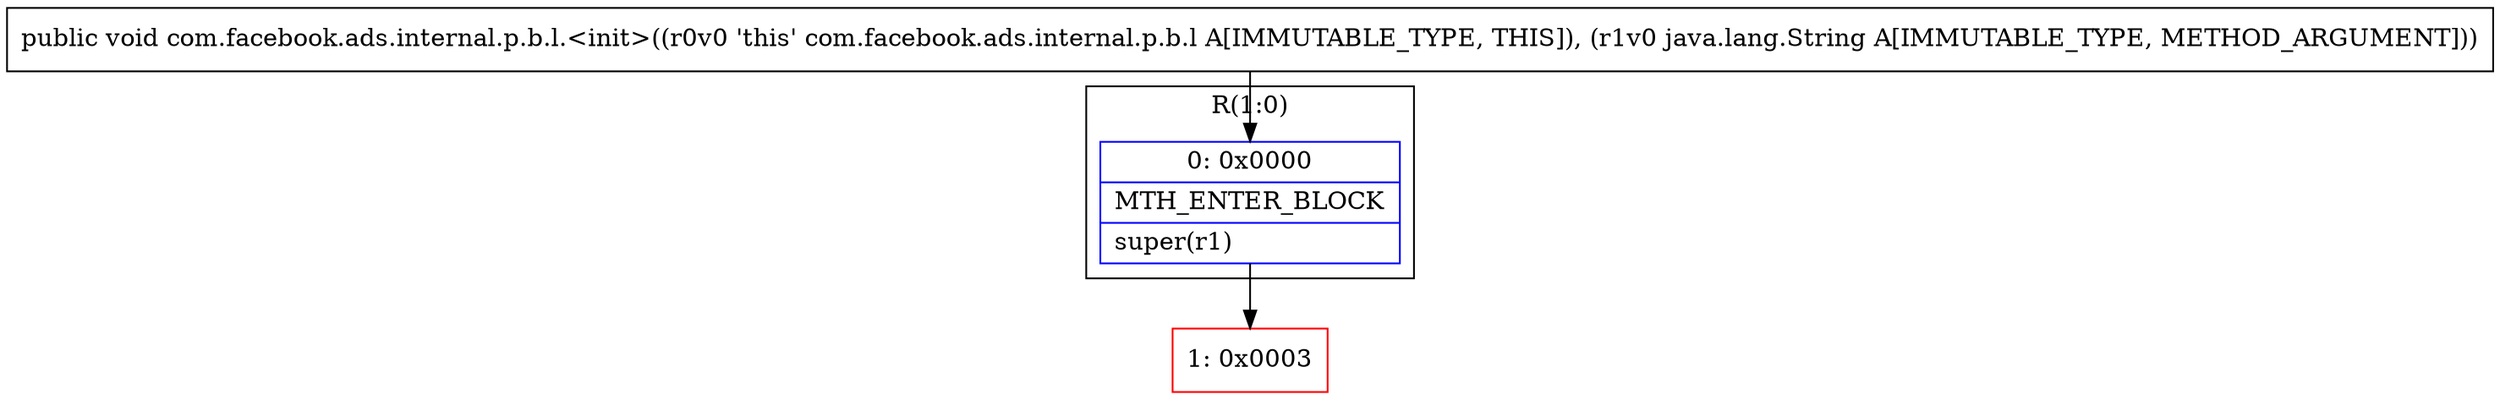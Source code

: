digraph "CFG forcom.facebook.ads.internal.p.b.l.\<init\>(Ljava\/lang\/String;)V" {
subgraph cluster_Region_563316507 {
label = "R(1:0)";
node [shape=record,color=blue];
Node_0 [shape=record,label="{0\:\ 0x0000|MTH_ENTER_BLOCK\l|super(r1)\l}"];
}
Node_1 [shape=record,color=red,label="{1\:\ 0x0003}"];
MethodNode[shape=record,label="{public void com.facebook.ads.internal.p.b.l.\<init\>((r0v0 'this' com.facebook.ads.internal.p.b.l A[IMMUTABLE_TYPE, THIS]), (r1v0 java.lang.String A[IMMUTABLE_TYPE, METHOD_ARGUMENT])) }"];
MethodNode -> Node_0;
Node_0 -> Node_1;
}

